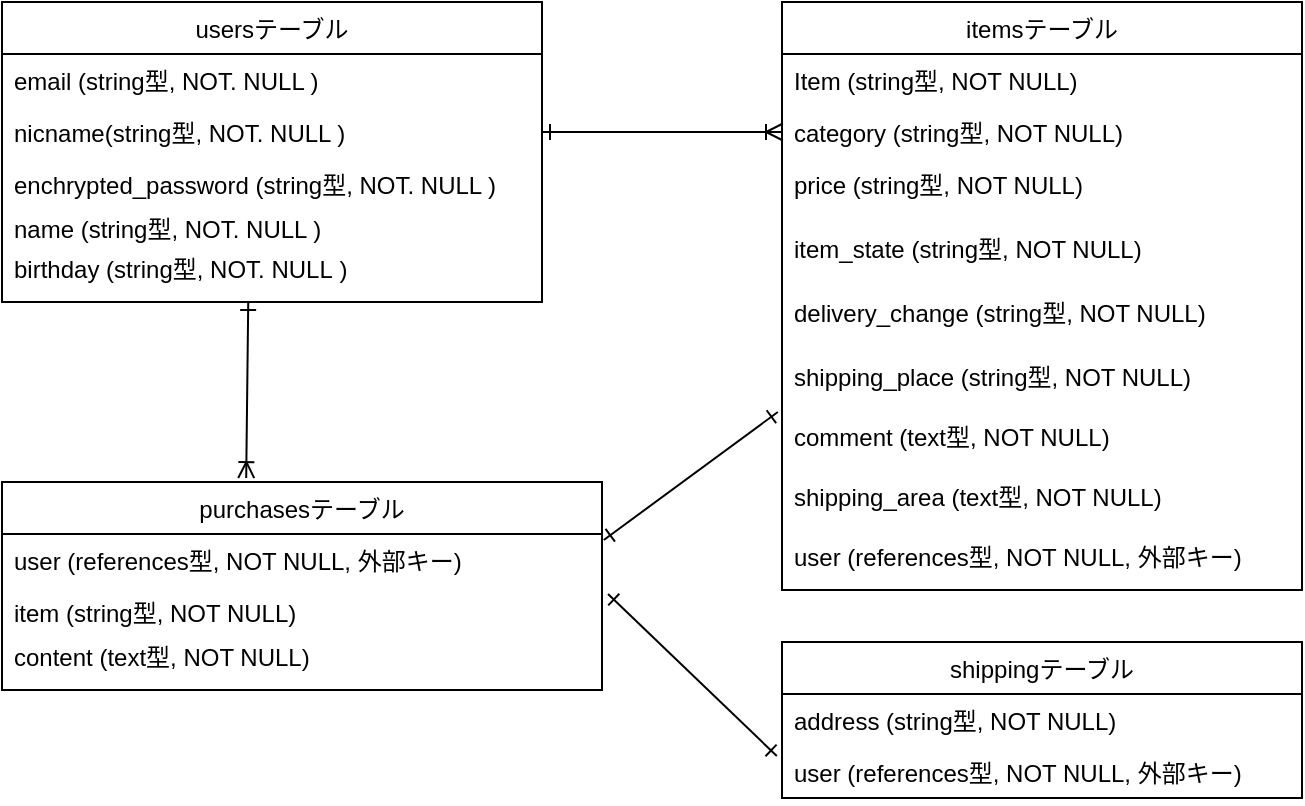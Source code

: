 <mxfile>
    <diagram id="-D3_ky7J57nmOtmshtl6" name="ページ1">
        <mxGraphModel dx="603" dy="520" grid="1" gridSize="10" guides="1" tooltips="1" connect="1" arrows="1" fold="1" page="1" pageScale="1" pageWidth="827" pageHeight="1169" math="0" shadow="0">
            <root>
                <mxCell id="0"/>
                <mxCell id="1" parent="0"/>
                <mxCell id="40" style="edgeStyle=none;html=1;entryX=0.407;entryY=-0.019;entryDx=0;entryDy=0;entryPerimeter=0;endArrow=ERoneToMany;endFill=0;startArrow=ERone;startFill=0;exitX=0.456;exitY=1;exitDx=0;exitDy=0;exitPerimeter=0;" edge="1" parent="1" source="18" target="27">
                    <mxGeometry relative="1" as="geometry">
                        <mxPoint x="215" y="310" as="targetPoint"/>
                        <Array as="points"/>
                    </mxGeometry>
                </mxCell>
                <mxCell id="15" value="usersテーブル" style="swimlane;fontStyle=0;childLayout=stackLayout;horizontal=1;startSize=26;fillColor=none;horizontalStack=0;resizeParent=1;resizeParentMax=0;resizeLast=0;collapsible=1;marginBottom=0;" vertex="1" parent="1">
                    <mxGeometry x="80" y="80" width="270" height="150" as="geometry"/>
                </mxCell>
                <mxCell id="17" value="email (string型, NOT. NULL )" style="text;strokeColor=none;fillColor=none;align=left;verticalAlign=top;spacingLeft=4;spacingRight=4;overflow=hidden;rotatable=0;points=[[0,0.5],[1,0.5]];portConstraint=eastwest;" vertex="1" parent="15">
                    <mxGeometry y="26" width="270" height="26" as="geometry"/>
                </mxCell>
                <mxCell id="16" value="nicname(string型, NOT. NULL )" style="text;strokeColor=none;fillColor=none;align=left;verticalAlign=top;spacingLeft=4;spacingRight=4;overflow=hidden;rotatable=0;points=[[0,0.5],[1,0.5]];portConstraint=eastwest;" vertex="1" parent="15">
                    <mxGeometry y="52" width="270" height="26" as="geometry"/>
                </mxCell>
                <mxCell id="19" value="enchrypted_password (string型, NOT. NULL )" style="text;strokeColor=none;fillColor=none;align=left;verticalAlign=top;spacingLeft=4;spacingRight=4;overflow=hidden;rotatable=0;points=[[0,0.5],[1,0.5]];portConstraint=eastwest;" vertex="1" parent="15">
                    <mxGeometry y="78" width="270" height="22" as="geometry"/>
                </mxCell>
                <mxCell id="20" value="name (string型, NOT. NULL )" style="text;strokeColor=none;fillColor=none;align=left;verticalAlign=top;spacingLeft=4;spacingRight=4;overflow=hidden;rotatable=0;points=[[0,0.5],[1,0.5]];portConstraint=eastwest;" vertex="1" parent="15">
                    <mxGeometry y="100" width="270" height="20" as="geometry"/>
                </mxCell>
                <mxCell id="18" value="birthday (string型, NOT. NULL )" style="text;strokeColor=none;fillColor=none;align=left;verticalAlign=top;spacingLeft=4;spacingRight=4;overflow=hidden;rotatable=0;points=[[0,0.5],[1,0.5]];portConstraint=eastwest;" vertex="1" parent="15">
                    <mxGeometry y="120" width="270" height="30" as="geometry"/>
                </mxCell>
                <mxCell id="21" value="itemsテーブル" style="swimlane;fontStyle=0;childLayout=stackLayout;horizontal=1;startSize=26;fillColor=none;horizontalStack=0;resizeParent=1;resizeParentMax=0;resizeLast=0;collapsible=1;marginBottom=0;" vertex="1" parent="1">
                    <mxGeometry x="470" y="80" width="260" height="294" as="geometry"/>
                </mxCell>
                <mxCell id="22" value="Item (string型, NOT NULL)" style="text;strokeColor=none;fillColor=none;align=left;verticalAlign=top;spacingLeft=4;spacingRight=4;overflow=hidden;rotatable=0;points=[[0,0.5],[1,0.5]];portConstraint=eastwest;" vertex="1" parent="21">
                    <mxGeometry y="26" width="260" height="26" as="geometry"/>
                </mxCell>
                <mxCell id="23" value="category (string型, NOT NULL)" style="text;strokeColor=none;fillColor=none;align=left;verticalAlign=top;spacingLeft=4;spacingRight=4;overflow=hidden;rotatable=0;points=[[0,0.5],[1,0.5]];portConstraint=eastwest;" vertex="1" parent="21">
                    <mxGeometry y="52" width="260" height="26" as="geometry"/>
                </mxCell>
                <mxCell id="24" value="price (string型, NOT NULL)" style="text;strokeColor=none;fillColor=none;align=left;verticalAlign=top;spacingLeft=4;spacingRight=4;overflow=hidden;rotatable=0;points=[[0,0.5],[1,0.5]];portConstraint=eastwest;" vertex="1" parent="21">
                    <mxGeometry y="78" width="260" height="32" as="geometry"/>
                </mxCell>
                <mxCell id="48" value="item_state (string型, NOT NULL)" style="text;strokeColor=none;fillColor=none;align=left;verticalAlign=top;spacingLeft=4;spacingRight=4;overflow=hidden;rotatable=0;points=[[0,0.5],[1,0.5]];portConstraint=eastwest;" vertex="1" parent="21">
                    <mxGeometry y="110" width="260" height="32" as="geometry"/>
                </mxCell>
                <mxCell id="49" value="delivery_change (string型, NOT NULL)" style="text;strokeColor=none;fillColor=none;align=left;verticalAlign=top;spacingLeft=4;spacingRight=4;overflow=hidden;rotatable=0;points=[[0,0.5],[1,0.5]];portConstraint=eastwest;" vertex="1" parent="21">
                    <mxGeometry y="142" width="260" height="32" as="geometry"/>
                </mxCell>
                <mxCell id="25" value="shipping_place (string型, NOT NULL)" style="text;strokeColor=none;fillColor=none;align=left;verticalAlign=top;spacingLeft=4;spacingRight=4;overflow=hidden;rotatable=0;points=[[0,0.5],[1,0.5]];portConstraint=eastwest;" vertex="1" parent="21">
                    <mxGeometry y="174" width="260" height="30" as="geometry"/>
                </mxCell>
                <mxCell id="50" value="comment (text型, NOT NULL)" style="text;strokeColor=none;fillColor=none;align=left;verticalAlign=top;spacingLeft=4;spacingRight=4;overflow=hidden;rotatable=0;points=[[0,0.5],[1,0.5]];portConstraint=eastwest;" vertex="1" parent="21">
                    <mxGeometry y="204" width="260" height="30" as="geometry"/>
                </mxCell>
                <mxCell id="51" value="shipping_area (text型, NOT NULL)" style="text;strokeColor=none;fillColor=none;align=left;verticalAlign=top;spacingLeft=4;spacingRight=4;overflow=hidden;rotatable=0;points=[[0,0.5],[1,0.5]];portConstraint=eastwest;" vertex="1" parent="21">
                    <mxGeometry y="234" width="260" height="30" as="geometry"/>
                </mxCell>
                <mxCell id="47" value="user (references型, NOT NULL, 外部キー)" style="text;strokeColor=none;fillColor=none;align=left;verticalAlign=top;spacingLeft=4;spacingRight=4;overflow=hidden;rotatable=0;points=[[0,0.5],[1,0.5]];portConstraint=eastwest;" vertex="1" parent="21">
                    <mxGeometry y="264" width="260" height="30" as="geometry"/>
                </mxCell>
                <mxCell id="45" style="edgeStyle=none;html=1;exitX=1.003;exitY=0.115;exitDx=0;exitDy=0;startArrow=ERone;startFill=0;endArrow=ERone;endFill=0;exitPerimeter=0;entryX=-0.008;entryY=0.033;entryDx=0;entryDy=0;entryPerimeter=0;" edge="1" parent="1" source="29" target="50">
                    <mxGeometry relative="1" as="geometry"/>
                </mxCell>
                <mxCell id="27" value="purchasesテーブル" style="swimlane;fontStyle=0;childLayout=stackLayout;horizontal=1;startSize=26;fillColor=none;horizontalStack=0;resizeParent=1;resizeParentMax=0;resizeLast=0;collapsible=1;marginBottom=0;" vertex="1" parent="1">
                    <mxGeometry x="80" y="320" width="300" height="104" as="geometry"/>
                </mxCell>
                <mxCell id="29" value="user (references型, NOT NULL, 外部キー)" style="text;strokeColor=none;fillColor=none;align=left;verticalAlign=top;spacingLeft=4;spacingRight=4;overflow=hidden;rotatable=0;points=[[0,0.5],[1,0.5]];portConstraint=eastwest;" vertex="1" parent="27">
                    <mxGeometry y="26" width="300" height="26" as="geometry"/>
                </mxCell>
                <mxCell id="30" value="item (string型, NOT NULL)" style="text;strokeColor=none;fillColor=none;align=left;verticalAlign=top;spacingLeft=4;spacingRight=4;overflow=hidden;rotatable=0;points=[[0,0.5],[1,0.5]];portConstraint=eastwest;" vertex="1" parent="27">
                    <mxGeometry y="52" width="300" height="22" as="geometry"/>
                </mxCell>
                <mxCell id="37" value="content (text型, NOT NULL)" style="text;strokeColor=none;fillColor=none;align=left;verticalAlign=top;spacingLeft=4;spacingRight=4;overflow=hidden;rotatable=0;points=[[0,0.5],[1,0.5]];portConstraint=eastwest;" vertex="1" parent="27">
                    <mxGeometry y="74" width="300" height="30" as="geometry"/>
                </mxCell>
                <mxCell id="32" value="shippingテーブル" style="swimlane;fontStyle=0;childLayout=stackLayout;horizontal=1;startSize=26;fillColor=none;horizontalStack=0;resizeParent=1;resizeParentMax=0;resizeLast=0;collapsible=1;marginBottom=0;" vertex="1" parent="1">
                    <mxGeometry x="470" y="400" width="260" height="78" as="geometry"/>
                </mxCell>
                <mxCell id="33" value="address (string型, NOT NULL)" style="text;strokeColor=none;fillColor=none;align=left;verticalAlign=top;spacingLeft=4;spacingRight=4;overflow=hidden;rotatable=0;points=[[0,0.5],[1,0.5]];portConstraint=eastwest;" vertex="1" parent="32">
                    <mxGeometry y="26" width="260" height="26" as="geometry"/>
                </mxCell>
                <mxCell id="34" value="user (references型, NOT NULL, 外部キー)" style="text;strokeColor=none;fillColor=none;align=left;verticalAlign=top;spacingLeft=4;spacingRight=4;overflow=hidden;rotatable=0;points=[[0,0.5],[1,0.5]];portConstraint=eastwest;" vertex="1" parent="32">
                    <mxGeometry y="52" width="260" height="26" as="geometry"/>
                </mxCell>
                <mxCell id="39" style="edgeStyle=none;html=1;exitX=1;exitY=0.5;exitDx=0;exitDy=0;entryX=0;entryY=0.5;entryDx=0;entryDy=0;endArrow=ERoneToMany;endFill=0;startArrow=ERone;startFill=0;" edge="1" parent="1" source="16" target="23">
                    <mxGeometry relative="1" as="geometry">
                        <Array as="points">
                            <mxPoint x="410" y="145"/>
                        </Array>
                    </mxGeometry>
                </mxCell>
                <mxCell id="41" style="edgeStyle=none;html=1;entryX=-0.01;entryY=0.192;entryDx=0;entryDy=0;entryPerimeter=0;exitX=1.01;exitY=0.182;exitDx=0;exitDy=0;exitPerimeter=0;endArrow=ERone;endFill=0;startArrow=ERone;startFill=0;" edge="1" parent="1" source="30" target="34">
                    <mxGeometry relative="1" as="geometry">
                        <mxPoint x="400" y="377" as="sourcePoint"/>
                    </mxGeometry>
                </mxCell>
            </root>
        </mxGraphModel>
    </diagram>
</mxfile>